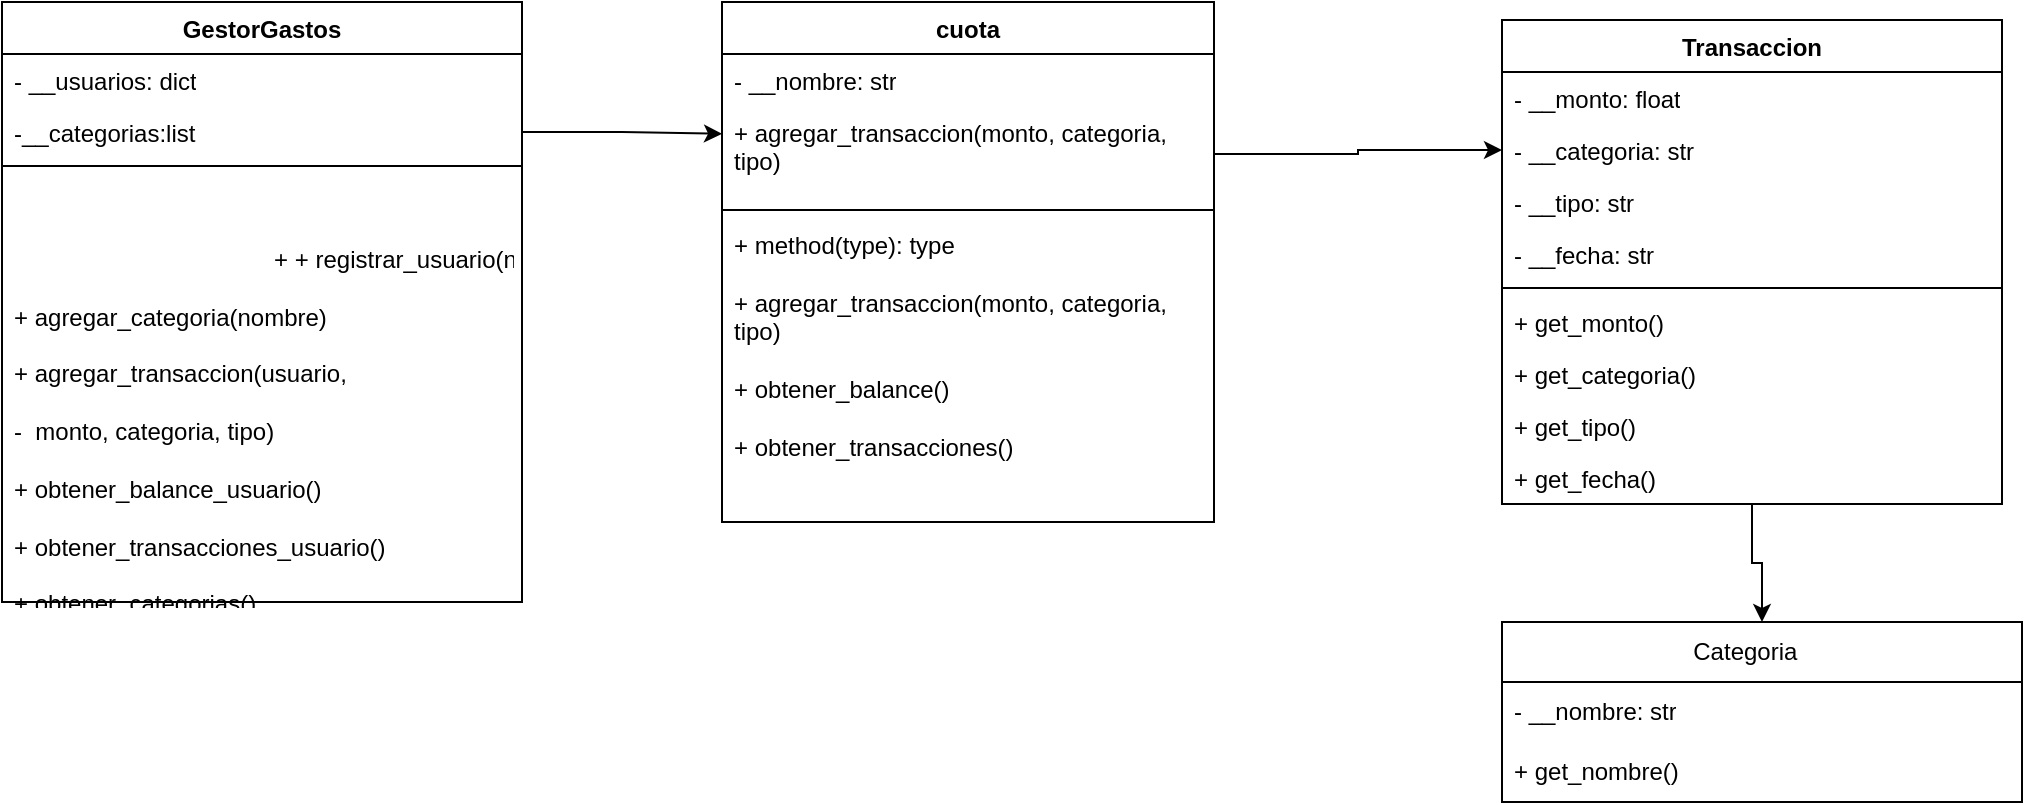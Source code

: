 <mxfile version="26.1.0">
  <diagram name="Page-1" id="bMOO_KiF2TluG0jOJ94m">
    <mxGraphModel dx="1932" dy="586" grid="1" gridSize="10" guides="1" tooltips="1" connect="1" arrows="1" fold="1" page="1" pageScale="1" pageWidth="827" pageHeight="1169" math="0" shadow="0">
      <root>
        <mxCell id="0" />
        <mxCell id="1" parent="0" />
        <mxCell id="2Xab4bHun3AZz7Cy-8kC-1" value="GestorGastos" style="swimlane;fontStyle=1;align=center;verticalAlign=top;childLayout=stackLayout;horizontal=1;startSize=26;horizontalStack=0;resizeParent=1;resizeParentMax=0;resizeLast=0;collapsible=1;marginBottom=0;whiteSpace=wrap;html=1;" vertex="1" parent="1">
          <mxGeometry x="-530" y="120" width="260" height="300" as="geometry">
            <mxRectangle x="80" y="60" width="110" height="30" as="alternateBounds" />
          </mxGeometry>
        </mxCell>
        <mxCell id="2Xab4bHun3AZz7Cy-8kC-2" value="- __usuarios: dict" style="text;strokeColor=none;fillColor=none;align=left;verticalAlign=top;spacingLeft=4;spacingRight=4;overflow=hidden;rotatable=0;points=[[0,0.5],[1,0.5]];portConstraint=eastwest;whiteSpace=wrap;html=1;" vertex="1" parent="2Xab4bHun3AZz7Cy-8kC-1">
          <mxGeometry y="26" width="260" height="26" as="geometry" />
        </mxCell>
        <mxCell id="2Xab4bHun3AZz7Cy-8kC-3" value="-__categorias:list" style="text;strokeColor=none;fillColor=none;align=left;verticalAlign=top;spacingLeft=4;spacingRight=4;overflow=hidden;rotatable=0;points=[[0,0.5],[1,0.5]];portConstraint=eastwest;whiteSpace=wrap;html=1;" vertex="1" parent="2Xab4bHun3AZz7Cy-8kC-1">
          <mxGeometry y="52" width="260" height="26" as="geometry" />
        </mxCell>
        <mxCell id="2Xab4bHun3AZz7Cy-8kC-4" value="" style="line;strokeWidth=1;fillColor=none;align=left;verticalAlign=middle;spacingTop=-1;spacingLeft=3;spacingRight=3;rotatable=0;labelPosition=right;points=[];portConstraint=eastwest;strokeColor=inherit;" vertex="1" parent="2Xab4bHun3AZz7Cy-8kC-1">
          <mxGeometry y="78" width="260" height="8" as="geometry" />
        </mxCell>
        <mxCell id="2Xab4bHun3AZz7Cy-8kC-5" value="&lt;font&gt;&lt;span style=&quot;color: rgba(0, 0, 0, 0); font-family: monospace; text-wrap-mode: nowrap;&quot;&gt;- %3CmxGraphModel%3E%3Croot%3E%3CmxCell%20id%3D%220%22%2F%3E%3CmxCell%20id%3D%221%22%20parent%3D%220%22%2F%3E%3CmxCell%20id%3D%222%22%20value%3D%22-%20tasa%3A%20float%22%20style%3D%22text%3BstrokeColor%3Dnone%3BfillColor%3Dnone%3Balign%3Dleft%3BverticalAlign%3Dtop%3BspacingLeft%3D4%3BspacingRight%3D4%3Boverflow%3Dhidden%3Brotatable%3D0%3Bpoints%3D%5B%5B0%2C0.5%5D%2C%5B1%2C0.5%5D%5D%3BportConstraint%3Deastwest%3BwhiteSpace%3Dwrap%3Bhtml%3D1%3B%22%20vertex%3D%221%22%20parent%3D%221%22%3E%3CmxGeometry%20x%3D%2250%22%20y%3D%22500%22%20width%3D%22250%22%20height%3D%2226%22%20as%3D%22geometry%22%2F%3E%3C%2FmxCell%3E%3C%2Froot%3E%3C%2FmxGraphModel%3E ---wewewevvvvvvvvv&lt;/span&gt;+ + registrar_usuario(nombre)&lt;/font&gt;&lt;div&gt;&lt;font&gt;&lt;br&gt;+ agregar_categoria(nombre)&amp;nbsp;&lt;/font&gt;&lt;/div&gt;&lt;div&gt;&lt;font&gt;&lt;br&gt;+ agregar_transaccion(usuario,&amp;nbsp;&lt;/font&gt;&lt;/div&gt;&lt;div&gt;&lt;font&gt;&lt;br&gt;-&amp;nbsp; monto, categoria, tipo)&amp;nbsp;&lt;/font&gt;&lt;/div&gt;&lt;div&gt;&lt;font&gt;&lt;br&gt;+ obtener_balance_usuario()&amp;nbsp;&lt;/font&gt;&lt;/div&gt;&lt;div&gt;&lt;font&gt;&lt;br&gt;+ obtener_transacciones_usuario()&amp;nbsp;&lt;/font&gt;&lt;/div&gt;&lt;div&gt;&lt;font&gt;&lt;br&gt;+ obtener_categorias()&amp;nbsp;&amp;nbsp;&lt;/font&gt;&lt;/div&gt;&lt;div&gt;&lt;font&gt;&lt;br&gt;&lt;/font&gt;&lt;/div&gt;" style="text;strokeColor=none;fillColor=none;align=left;verticalAlign=top;spacingLeft=4;spacingRight=4;overflow=hidden;rotatable=0;points=[[0,0.5],[1,0.5]];portConstraint=eastwest;whiteSpace=wrap;html=1;" vertex="1" parent="2Xab4bHun3AZz7Cy-8kC-1">
          <mxGeometry y="86" width="260" height="214" as="geometry" />
        </mxCell>
        <mxCell id="2Xab4bHun3AZz7Cy-8kC-6" value="cuota" style="swimlane;fontStyle=1;align=center;verticalAlign=top;childLayout=stackLayout;horizontal=1;startSize=26;horizontalStack=0;resizeParent=1;resizeParentMax=0;resizeLast=0;collapsible=1;marginBottom=0;whiteSpace=wrap;html=1;" vertex="1" parent="1">
          <mxGeometry x="-170" y="120" width="246" height="260" as="geometry" />
        </mxCell>
        <mxCell id="2Xab4bHun3AZz7Cy-8kC-7" value="- __nombre: str" style="text;strokeColor=none;fillColor=none;align=left;verticalAlign=top;spacingLeft=4;spacingRight=4;overflow=hidden;rotatable=0;points=[[0,0.5],[1,0.5]];portConstraint=eastwest;whiteSpace=wrap;html=1;" vertex="1" parent="2Xab4bHun3AZz7Cy-8kC-6">
          <mxGeometry y="26" width="246" height="26" as="geometry" />
        </mxCell>
        <mxCell id="2Xab4bHun3AZz7Cy-8kC-8" value="+ agregar_transaccion(monto, categoria, tipo)" style="text;strokeColor=none;fillColor=none;align=left;verticalAlign=top;spacingLeft=4;spacingRight=4;overflow=hidden;rotatable=0;points=[[0,0.5],[1,0.5]];portConstraint=eastwest;whiteSpace=wrap;html=1;" vertex="1" parent="2Xab4bHun3AZz7Cy-8kC-6">
          <mxGeometry y="52" width="246" height="48" as="geometry" />
        </mxCell>
        <mxCell id="2Xab4bHun3AZz7Cy-8kC-12" value="" style="line;strokeWidth=1;fillColor=none;align=left;verticalAlign=middle;spacingTop=-1;spacingLeft=3;spacingRight=3;rotatable=0;labelPosition=right;points=[];portConstraint=eastwest;strokeColor=inherit;" vertex="1" parent="2Xab4bHun3AZz7Cy-8kC-6">
          <mxGeometry y="100" width="246" height="8" as="geometry" />
        </mxCell>
        <mxCell id="2Xab4bHun3AZz7Cy-8kC-13" value="+ method(type): type&lt;div&gt;&lt;br&gt;&lt;div&gt;+ agregar_transaccion(monto, categoria, tipo)&lt;/div&gt;&lt;/div&gt;&lt;div&gt;&lt;br&gt;&lt;/div&gt;&lt;div&gt;+ obtener_balance()&lt;/div&gt;&lt;div&gt;&lt;br&gt;&lt;/div&gt;&lt;div&gt;+ obtener_transacciones()&lt;/div&gt;" style="text;strokeColor=none;fillColor=none;align=left;verticalAlign=top;spacingLeft=4;spacingRight=4;overflow=hidden;rotatable=0;points=[[0,0.5],[1,0.5]];portConstraint=eastwest;whiteSpace=wrap;html=1;" vertex="1" parent="2Xab4bHun3AZz7Cy-8kC-6">
          <mxGeometry y="108" width="246" height="152" as="geometry" />
        </mxCell>
        <mxCell id="2Xab4bHun3AZz7Cy-8kC-31" style="edgeStyle=orthogonalEdgeStyle;rounded=0;orthogonalLoop=1;jettySize=auto;html=1;" edge="1" parent="1" source="2Xab4bHun3AZz7Cy-8kC-14" target="2Xab4bHun3AZz7Cy-8kC-38">
          <mxGeometry relative="1" as="geometry">
            <mxPoint x="240" y="620" as="targetPoint" />
          </mxGeometry>
        </mxCell>
        <mxCell id="2Xab4bHun3AZz7Cy-8kC-14" value="&amp;nbsp;Transaccion&amp;nbsp;" style="swimlane;fontStyle=1;align=center;verticalAlign=top;childLayout=stackLayout;horizontal=1;startSize=26;horizontalStack=0;resizeParent=1;resizeParentMax=0;resizeLast=0;collapsible=1;marginBottom=0;whiteSpace=wrap;html=1;" vertex="1" parent="1">
          <mxGeometry x="220" y="129" width="250" height="242" as="geometry" />
        </mxCell>
        <mxCell id="2Xab4bHun3AZz7Cy-8kC-15" value="- __monto: float" style="text;strokeColor=none;fillColor=none;align=left;verticalAlign=top;spacingLeft=4;spacingRight=4;overflow=hidden;rotatable=0;points=[[0,0.5],[1,0.5]];portConstraint=eastwest;whiteSpace=wrap;html=1;" vertex="1" parent="2Xab4bHun3AZz7Cy-8kC-14">
          <mxGeometry y="26" width="250" height="26" as="geometry" />
        </mxCell>
        <mxCell id="2Xab4bHun3AZz7Cy-8kC-16" value="- __categoria: str" style="text;strokeColor=none;fillColor=none;align=left;verticalAlign=top;spacingLeft=4;spacingRight=4;overflow=hidden;rotatable=0;points=[[0,0.5],[1,0.5]];portConstraint=eastwest;whiteSpace=wrap;html=1;" vertex="1" parent="2Xab4bHun3AZz7Cy-8kC-14">
          <mxGeometry y="52" width="250" height="26" as="geometry" />
        </mxCell>
        <mxCell id="2Xab4bHun3AZz7Cy-8kC-17" value="- __tipo: str " style="text;strokeColor=none;fillColor=none;align=left;verticalAlign=top;spacingLeft=4;spacingRight=4;overflow=hidden;rotatable=0;points=[[0,0.5],[1,0.5]];portConstraint=eastwest;whiteSpace=wrap;html=1;" vertex="1" parent="2Xab4bHun3AZz7Cy-8kC-14">
          <mxGeometry y="78" width="250" height="26" as="geometry" />
        </mxCell>
        <mxCell id="2Xab4bHun3AZz7Cy-8kC-18" value="- __fecha: str" style="text;strokeColor=none;fillColor=none;align=left;verticalAlign=top;spacingLeft=4;spacingRight=4;overflow=hidden;rotatable=0;points=[[0,0.5],[1,0.5]];portConstraint=eastwest;whiteSpace=wrap;html=1;" vertex="1" parent="2Xab4bHun3AZz7Cy-8kC-14">
          <mxGeometry y="104" width="250" height="26" as="geometry" />
        </mxCell>
        <mxCell id="2Xab4bHun3AZz7Cy-8kC-19" value="" style="line;strokeWidth=1;fillColor=none;align=left;verticalAlign=middle;spacingTop=-1;spacingLeft=3;spacingRight=3;rotatable=0;labelPosition=right;points=[];portConstraint=eastwest;strokeColor=inherit;" vertex="1" parent="2Xab4bHun3AZz7Cy-8kC-14">
          <mxGeometry y="130" width="250" height="8" as="geometry" />
        </mxCell>
        <mxCell id="2Xab4bHun3AZz7Cy-8kC-20" value="+ get_monto()" style="text;strokeColor=none;fillColor=none;align=left;verticalAlign=top;spacingLeft=4;spacingRight=4;overflow=hidden;rotatable=0;points=[[0,0.5],[1,0.5]];portConstraint=eastwest;whiteSpace=wrap;html=1;" vertex="1" parent="2Xab4bHun3AZz7Cy-8kC-14">
          <mxGeometry y="138" width="250" height="26" as="geometry" />
        </mxCell>
        <mxCell id="2Xab4bHun3AZz7Cy-8kC-21" value="+ get_categoria()" style="text;strokeColor=none;fillColor=none;align=left;verticalAlign=top;spacingLeft=4;spacingRight=4;overflow=hidden;rotatable=0;points=[[0,0.5],[1,0.5]];portConstraint=eastwest;whiteSpace=wrap;html=1;" vertex="1" parent="2Xab4bHun3AZz7Cy-8kC-14">
          <mxGeometry y="164" width="250" height="26" as="geometry" />
        </mxCell>
        <mxCell id="2Xab4bHun3AZz7Cy-8kC-22" value="+ get_tipo()" style="text;strokeColor=none;fillColor=none;align=left;verticalAlign=top;spacingLeft=4;spacingRight=4;overflow=hidden;rotatable=0;points=[[0,0.5],[1,0.5]];portConstraint=eastwest;whiteSpace=wrap;html=1;" vertex="1" parent="2Xab4bHun3AZz7Cy-8kC-14">
          <mxGeometry y="190" width="250" height="26" as="geometry" />
        </mxCell>
        <mxCell id="2Xab4bHun3AZz7Cy-8kC-23" value="+ get_fecha()" style="text;strokeColor=none;fillColor=none;align=left;verticalAlign=top;spacingLeft=4;spacingRight=4;overflow=hidden;rotatable=0;points=[[0,0.5],[1,0.5]];portConstraint=eastwest;whiteSpace=wrap;html=1;" vertex="1" parent="2Xab4bHun3AZz7Cy-8kC-14">
          <mxGeometry y="216" width="250" height="26" as="geometry" />
        </mxCell>
        <mxCell id="2Xab4bHun3AZz7Cy-8kC-25" style="edgeStyle=orthogonalEdgeStyle;rounded=0;orthogonalLoop=1;jettySize=auto;html=1;entryX=0;entryY=0.29;entryDx=0;entryDy=0;entryPerimeter=0;" edge="1" parent="1" source="2Xab4bHun3AZz7Cy-8kC-3" target="2Xab4bHun3AZz7Cy-8kC-8">
          <mxGeometry relative="1" as="geometry" />
        </mxCell>
        <mxCell id="2Xab4bHun3AZz7Cy-8kC-26" style="edgeStyle=orthogonalEdgeStyle;rounded=0;orthogonalLoop=1;jettySize=auto;html=1;exitX=1;exitY=0.5;exitDx=0;exitDy=0;entryX=0;entryY=0.5;entryDx=0;entryDy=0;" edge="1" parent="1" source="2Xab4bHun3AZz7Cy-8kC-8" target="2Xab4bHun3AZz7Cy-8kC-16">
          <mxGeometry relative="1" as="geometry" />
        </mxCell>
        <mxCell id="2Xab4bHun3AZz7Cy-8kC-38" value="Categoria&amp;nbsp; &amp;nbsp; &amp;nbsp;" style="swimlane;fontStyle=0;childLayout=stackLayout;horizontal=1;startSize=30;horizontalStack=0;resizeParent=1;resizeParentMax=0;resizeLast=0;collapsible=1;marginBottom=0;whiteSpace=wrap;html=1;" vertex="1" parent="1">
          <mxGeometry x="220" y="430" width="260" height="90" as="geometry" />
        </mxCell>
        <mxCell id="2Xab4bHun3AZz7Cy-8kC-39" value="- __nombre: str" style="text;strokeColor=none;fillColor=none;align=left;verticalAlign=middle;spacingLeft=4;spacingRight=4;overflow=hidden;points=[[0,0.5],[1,0.5]];portConstraint=eastwest;rotatable=0;whiteSpace=wrap;html=1;" vertex="1" parent="2Xab4bHun3AZz7Cy-8kC-38">
          <mxGeometry y="30" width="260" height="30" as="geometry" />
        </mxCell>
        <mxCell id="2Xab4bHun3AZz7Cy-8kC-40" value=" + get_nombre()" style="text;strokeColor=none;fillColor=none;align=left;verticalAlign=middle;spacingLeft=4;spacingRight=4;overflow=hidden;points=[[0,0.5],[1,0.5]];portConstraint=eastwest;rotatable=0;whiteSpace=wrap;html=1;" vertex="1" parent="2Xab4bHun3AZz7Cy-8kC-38">
          <mxGeometry y="60" width="260" height="30" as="geometry" />
        </mxCell>
      </root>
    </mxGraphModel>
  </diagram>
</mxfile>
